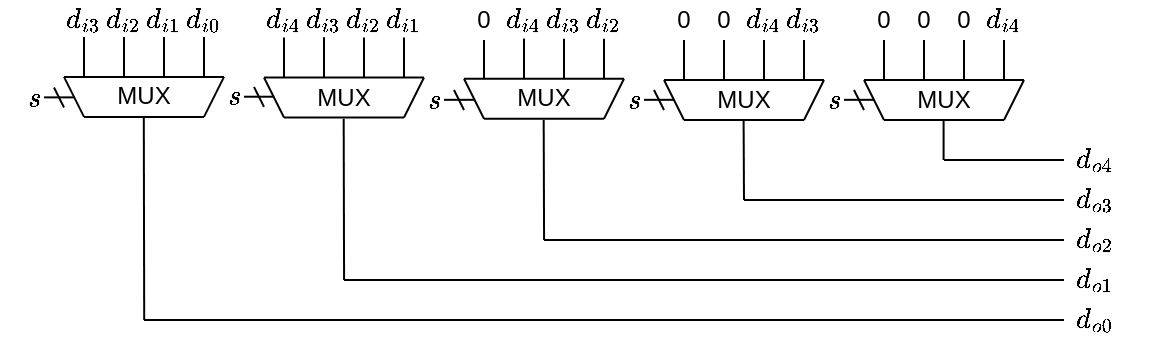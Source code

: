 <mxfile version="28.1.2">
  <diagram name="Page-1" id="dC1qMqiYUwuDBzkvFWnD">
    <mxGraphModel dx="693" dy="470" grid="1" gridSize="10" guides="1" tooltips="1" connect="1" arrows="1" fold="1" page="1" pageScale="1" pageWidth="850" pageHeight="1100" math="1" shadow="0">
      <root>
        <mxCell id="0" />
        <mxCell id="1" parent="0" />
        <mxCell id="_3eXtyB6_VE_7zWDLSlq-2" value="" style="endArrow=none;html=1;rounded=0;" edge="1" parent="1">
          <mxGeometry width="50" height="50" relative="1" as="geometry">
            <mxPoint x="130" y="348.45" as="sourcePoint" />
            <mxPoint x="120" y="328.45" as="targetPoint" />
          </mxGeometry>
        </mxCell>
        <mxCell id="_3eXtyB6_VE_7zWDLSlq-3" value="" style="endArrow=none;html=1;rounded=0;" edge="1" parent="1">
          <mxGeometry width="50" height="50" relative="1" as="geometry">
            <mxPoint x="200" y="328.45" as="sourcePoint" />
            <mxPoint x="120" y="328.45" as="targetPoint" />
          </mxGeometry>
        </mxCell>
        <mxCell id="_3eXtyB6_VE_7zWDLSlq-4" value="" style="endArrow=none;html=1;rounded=0;" edge="1" parent="1">
          <mxGeometry width="50" height="50" relative="1" as="geometry">
            <mxPoint x="190" y="348.45" as="sourcePoint" />
            <mxPoint x="200" y="328.45" as="targetPoint" />
          </mxGeometry>
        </mxCell>
        <mxCell id="_3eXtyB6_VE_7zWDLSlq-5" value="" style="endArrow=none;html=1;rounded=0;" edge="1" parent="1">
          <mxGeometry width="50" height="50" relative="1" as="geometry">
            <mxPoint x="190" y="348.45" as="sourcePoint" />
            <mxPoint x="130" y="348.45" as="targetPoint" />
          </mxGeometry>
        </mxCell>
        <mxCell id="_3eXtyB6_VE_7zWDLSlq-6" value="MUX" style="text;html=1;align=center;verticalAlign=middle;whiteSpace=wrap;rounded=0;" vertex="1" parent="1">
          <mxGeometry x="120" y="328.45" width="80" height="20" as="geometry" />
        </mxCell>
        <mxCell id="_3eXtyB6_VE_7zWDLSlq-8" value="" style="endArrow=none;html=1;rounded=0;" edge="1" parent="1">
          <mxGeometry width="50" height="50" relative="1" as="geometry">
            <mxPoint x="130" y="328.45" as="sourcePoint" />
            <mxPoint x="130" y="308.45" as="targetPoint" />
          </mxGeometry>
        </mxCell>
        <mxCell id="_3eXtyB6_VE_7zWDLSlq-9" value="" style="endArrow=none;html=1;rounded=0;" edge="1" parent="1">
          <mxGeometry width="50" height="50" relative="1" as="geometry">
            <mxPoint x="150" y="328.45" as="sourcePoint" />
            <mxPoint x="150" y="308.45" as="targetPoint" />
          </mxGeometry>
        </mxCell>
        <mxCell id="_3eXtyB6_VE_7zWDLSlq-10" value="" style="endArrow=none;html=1;rounded=0;" edge="1" parent="1">
          <mxGeometry width="50" height="50" relative="1" as="geometry">
            <mxPoint x="150" y="328.45" as="sourcePoint" />
            <mxPoint x="150" y="308.45" as="targetPoint" />
          </mxGeometry>
        </mxCell>
        <mxCell id="_3eXtyB6_VE_7zWDLSlq-11" value="" style="endArrow=none;html=1;rounded=0;" edge="1" parent="1">
          <mxGeometry width="50" height="50" relative="1" as="geometry">
            <mxPoint x="170" y="328.45" as="sourcePoint" />
            <mxPoint x="170" y="308.45" as="targetPoint" />
          </mxGeometry>
        </mxCell>
        <mxCell id="_3eXtyB6_VE_7zWDLSlq-12" value="" style="endArrow=none;html=1;rounded=0;" edge="1" parent="1">
          <mxGeometry width="50" height="50" relative="1" as="geometry">
            <mxPoint x="190" y="328.45" as="sourcePoint" />
            <mxPoint x="190" y="308.45" as="targetPoint" />
          </mxGeometry>
        </mxCell>
        <mxCell id="_3eXtyB6_VE_7zWDLSlq-13" value="" style="endArrow=none;html=1;rounded=0;" edge="1" parent="1">
          <mxGeometry width="50" height="50" relative="1" as="geometry">
            <mxPoint x="160.1" y="450" as="sourcePoint" />
            <mxPoint x="159.9" y="348" as="targetPoint" />
          </mxGeometry>
        </mxCell>
        <mxCell id="_3eXtyB6_VE_7zWDLSlq-14" value="" style="endArrow=none;html=1;rounded=0;" edge="1" parent="1">
          <mxGeometry width="50" height="50" relative="1" as="geometry">
            <mxPoint x="230" y="348.78" as="sourcePoint" />
            <mxPoint x="220" y="328.78" as="targetPoint" />
          </mxGeometry>
        </mxCell>
        <mxCell id="_3eXtyB6_VE_7zWDLSlq-15" value="" style="endArrow=none;html=1;rounded=0;" edge="1" parent="1">
          <mxGeometry width="50" height="50" relative="1" as="geometry">
            <mxPoint x="300" y="328.78" as="sourcePoint" />
            <mxPoint x="220" y="328.78" as="targetPoint" />
          </mxGeometry>
        </mxCell>
        <mxCell id="_3eXtyB6_VE_7zWDLSlq-16" value="" style="endArrow=none;html=1;rounded=0;" edge="1" parent="1">
          <mxGeometry width="50" height="50" relative="1" as="geometry">
            <mxPoint x="290" y="348.78" as="sourcePoint" />
            <mxPoint x="300" y="328.78" as="targetPoint" />
          </mxGeometry>
        </mxCell>
        <mxCell id="_3eXtyB6_VE_7zWDLSlq-17" value="" style="endArrow=none;html=1;rounded=0;" edge="1" parent="1">
          <mxGeometry width="50" height="50" relative="1" as="geometry">
            <mxPoint x="290" y="348.78" as="sourcePoint" />
            <mxPoint x="230" y="348.78" as="targetPoint" />
          </mxGeometry>
        </mxCell>
        <mxCell id="_3eXtyB6_VE_7zWDLSlq-18" value="MUX" style="text;html=1;align=center;verticalAlign=middle;whiteSpace=wrap;rounded=0;" vertex="1" parent="1">
          <mxGeometry x="220" y="328.78" width="80" height="20" as="geometry" />
        </mxCell>
        <mxCell id="_3eXtyB6_VE_7zWDLSlq-19" value="" style="endArrow=none;html=1;rounded=0;" edge="1" parent="1">
          <mxGeometry width="50" height="50" relative="1" as="geometry">
            <mxPoint x="230" y="328.78" as="sourcePoint" />
            <mxPoint x="230" y="308.78" as="targetPoint" />
          </mxGeometry>
        </mxCell>
        <mxCell id="_3eXtyB6_VE_7zWDLSlq-20" value="" style="endArrow=none;html=1;rounded=0;" edge="1" parent="1">
          <mxGeometry width="50" height="50" relative="1" as="geometry">
            <mxPoint x="250" y="328.78" as="sourcePoint" />
            <mxPoint x="250" y="308.78" as="targetPoint" />
          </mxGeometry>
        </mxCell>
        <mxCell id="_3eXtyB6_VE_7zWDLSlq-21" value="" style="endArrow=none;html=1;rounded=0;" edge="1" parent="1">
          <mxGeometry width="50" height="50" relative="1" as="geometry">
            <mxPoint x="250" y="328.78" as="sourcePoint" />
            <mxPoint x="250" y="308.78" as="targetPoint" />
          </mxGeometry>
        </mxCell>
        <mxCell id="_3eXtyB6_VE_7zWDLSlq-22" value="" style="endArrow=none;html=1;rounded=0;" edge="1" parent="1">
          <mxGeometry width="50" height="50" relative="1" as="geometry">
            <mxPoint x="270" y="328.78" as="sourcePoint" />
            <mxPoint x="270" y="308.78" as="targetPoint" />
          </mxGeometry>
        </mxCell>
        <mxCell id="_3eXtyB6_VE_7zWDLSlq-23" value="" style="endArrow=none;html=1;rounded=0;" edge="1" parent="1">
          <mxGeometry width="50" height="50" relative="1" as="geometry">
            <mxPoint x="290" y="328.78" as="sourcePoint" />
            <mxPoint x="290" y="308.78" as="targetPoint" />
          </mxGeometry>
        </mxCell>
        <mxCell id="_3eXtyB6_VE_7zWDLSlq-24" value="" style="endArrow=none;html=1;rounded=0;" edge="1" parent="1">
          <mxGeometry width="50" height="50" relative="1" as="geometry">
            <mxPoint x="260.04" y="430" as="sourcePoint" />
            <mxPoint x="259.84" y="349.39" as="targetPoint" />
          </mxGeometry>
        </mxCell>
        <mxCell id="_3eXtyB6_VE_7zWDLSlq-25" value="" style="endArrow=none;html=1;rounded=0;" edge="1" parent="1">
          <mxGeometry width="50" height="50" relative="1" as="geometry">
            <mxPoint x="330" y="349.39" as="sourcePoint" />
            <mxPoint x="320" y="329.39" as="targetPoint" />
          </mxGeometry>
        </mxCell>
        <mxCell id="_3eXtyB6_VE_7zWDLSlq-26" value="" style="endArrow=none;html=1;rounded=0;" edge="1" parent="1">
          <mxGeometry width="50" height="50" relative="1" as="geometry">
            <mxPoint x="400" y="329.39" as="sourcePoint" />
            <mxPoint x="320" y="329.39" as="targetPoint" />
          </mxGeometry>
        </mxCell>
        <mxCell id="_3eXtyB6_VE_7zWDLSlq-27" value="" style="endArrow=none;html=1;rounded=0;" edge="1" parent="1">
          <mxGeometry width="50" height="50" relative="1" as="geometry">
            <mxPoint x="390" y="349.39" as="sourcePoint" />
            <mxPoint x="400" y="329.39" as="targetPoint" />
          </mxGeometry>
        </mxCell>
        <mxCell id="_3eXtyB6_VE_7zWDLSlq-28" value="" style="endArrow=none;html=1;rounded=0;" edge="1" parent="1">
          <mxGeometry width="50" height="50" relative="1" as="geometry">
            <mxPoint x="390" y="349.39" as="sourcePoint" />
            <mxPoint x="330" y="349.39" as="targetPoint" />
          </mxGeometry>
        </mxCell>
        <mxCell id="_3eXtyB6_VE_7zWDLSlq-29" value="MUX" style="text;html=1;align=center;verticalAlign=middle;whiteSpace=wrap;rounded=0;" vertex="1" parent="1">
          <mxGeometry x="320" y="329.39" width="80" height="20" as="geometry" />
        </mxCell>
        <mxCell id="_3eXtyB6_VE_7zWDLSlq-30" value="" style="endArrow=none;html=1;rounded=0;" edge="1" parent="1" source="_3eXtyB6_VE_7zWDLSlq-103">
          <mxGeometry width="50" height="50" relative="1" as="geometry">
            <mxPoint x="330" y="329.39" as="sourcePoint" />
            <mxPoint x="330" y="309.39" as="targetPoint" />
          </mxGeometry>
        </mxCell>
        <mxCell id="_3eXtyB6_VE_7zWDLSlq-31" value="" style="endArrow=none;html=1;rounded=0;" edge="1" parent="1">
          <mxGeometry width="50" height="50" relative="1" as="geometry">
            <mxPoint x="350" y="329.39" as="sourcePoint" />
            <mxPoint x="350" y="309.39" as="targetPoint" />
          </mxGeometry>
        </mxCell>
        <mxCell id="_3eXtyB6_VE_7zWDLSlq-32" value="" style="endArrow=none;html=1;rounded=0;" edge="1" parent="1">
          <mxGeometry width="50" height="50" relative="1" as="geometry">
            <mxPoint x="350" y="329.39" as="sourcePoint" />
            <mxPoint x="350" y="309.39" as="targetPoint" />
          </mxGeometry>
        </mxCell>
        <mxCell id="_3eXtyB6_VE_7zWDLSlq-33" value="" style="endArrow=none;html=1;rounded=0;" edge="1" parent="1">
          <mxGeometry width="50" height="50" relative="1" as="geometry">
            <mxPoint x="370" y="329.39" as="sourcePoint" />
            <mxPoint x="370" y="309.39" as="targetPoint" />
          </mxGeometry>
        </mxCell>
        <mxCell id="_3eXtyB6_VE_7zWDLSlq-34" value="" style="endArrow=none;html=1;rounded=0;" edge="1" parent="1">
          <mxGeometry width="50" height="50" relative="1" as="geometry">
            <mxPoint x="390" y="329.39" as="sourcePoint" />
            <mxPoint x="390" y="309.39" as="targetPoint" />
          </mxGeometry>
        </mxCell>
        <mxCell id="_3eXtyB6_VE_7zWDLSlq-35" value="" style="endArrow=none;html=1;rounded=0;" edge="1" parent="1">
          <mxGeometry width="50" height="50" relative="1" as="geometry">
            <mxPoint x="360.04" y="410" as="sourcePoint" />
            <mxPoint x="359.84" y="350" as="targetPoint" />
          </mxGeometry>
        </mxCell>
        <mxCell id="_3eXtyB6_VE_7zWDLSlq-36" value="" style="endArrow=none;html=1;rounded=0;" edge="1" parent="1">
          <mxGeometry width="50" height="50" relative="1" as="geometry">
            <mxPoint x="430" y="350" as="sourcePoint" />
            <mxPoint x="420" y="330" as="targetPoint" />
          </mxGeometry>
        </mxCell>
        <mxCell id="_3eXtyB6_VE_7zWDLSlq-37" value="" style="endArrow=none;html=1;rounded=0;" edge="1" parent="1">
          <mxGeometry width="50" height="50" relative="1" as="geometry">
            <mxPoint x="500" y="330" as="sourcePoint" />
            <mxPoint x="420" y="330" as="targetPoint" />
          </mxGeometry>
        </mxCell>
        <mxCell id="_3eXtyB6_VE_7zWDLSlq-38" value="" style="endArrow=none;html=1;rounded=0;" edge="1" parent="1">
          <mxGeometry width="50" height="50" relative="1" as="geometry">
            <mxPoint x="490" y="350" as="sourcePoint" />
            <mxPoint x="500" y="330" as="targetPoint" />
          </mxGeometry>
        </mxCell>
        <mxCell id="_3eXtyB6_VE_7zWDLSlq-39" value="" style="endArrow=none;html=1;rounded=0;" edge="1" parent="1">
          <mxGeometry width="50" height="50" relative="1" as="geometry">
            <mxPoint x="490" y="350" as="sourcePoint" />
            <mxPoint x="430" y="350" as="targetPoint" />
          </mxGeometry>
        </mxCell>
        <mxCell id="_3eXtyB6_VE_7zWDLSlq-40" value="MUX" style="text;html=1;align=center;verticalAlign=middle;whiteSpace=wrap;rounded=0;" vertex="1" parent="1">
          <mxGeometry x="420" y="330" width="80" height="20" as="geometry" />
        </mxCell>
        <mxCell id="_3eXtyB6_VE_7zWDLSlq-41" value="" style="endArrow=none;html=1;rounded=0;" edge="1" parent="1">
          <mxGeometry width="50" height="50" relative="1" as="geometry">
            <mxPoint x="430" y="330" as="sourcePoint" />
            <mxPoint x="430" y="310" as="targetPoint" />
          </mxGeometry>
        </mxCell>
        <mxCell id="_3eXtyB6_VE_7zWDLSlq-42" value="" style="endArrow=none;html=1;rounded=0;" edge="1" parent="1">
          <mxGeometry width="50" height="50" relative="1" as="geometry">
            <mxPoint x="450" y="330" as="sourcePoint" />
            <mxPoint x="450" y="310" as="targetPoint" />
          </mxGeometry>
        </mxCell>
        <mxCell id="_3eXtyB6_VE_7zWDLSlq-43" value="" style="endArrow=none;html=1;rounded=0;" edge="1" parent="1">
          <mxGeometry width="50" height="50" relative="1" as="geometry">
            <mxPoint x="450" y="330" as="sourcePoint" />
            <mxPoint x="450" y="310" as="targetPoint" />
          </mxGeometry>
        </mxCell>
        <mxCell id="_3eXtyB6_VE_7zWDLSlq-44" value="" style="endArrow=none;html=1;rounded=0;" edge="1" parent="1">
          <mxGeometry width="50" height="50" relative="1" as="geometry">
            <mxPoint x="470" y="330" as="sourcePoint" />
            <mxPoint x="470" y="310" as="targetPoint" />
          </mxGeometry>
        </mxCell>
        <mxCell id="_3eXtyB6_VE_7zWDLSlq-45" value="" style="endArrow=none;html=1;rounded=0;" edge="1" parent="1">
          <mxGeometry width="50" height="50" relative="1" as="geometry">
            <mxPoint x="490" y="330" as="sourcePoint" />
            <mxPoint x="490" y="310" as="targetPoint" />
          </mxGeometry>
        </mxCell>
        <mxCell id="_3eXtyB6_VE_7zWDLSlq-46" value="" style="endArrow=none;html=1;rounded=0;" edge="1" parent="1">
          <mxGeometry width="50" height="50" relative="1" as="geometry">
            <mxPoint x="460" y="390" as="sourcePoint" />
            <mxPoint x="459.8" y="350" as="targetPoint" />
          </mxGeometry>
        </mxCell>
        <mxCell id="_3eXtyB6_VE_7zWDLSlq-47" value="" style="endArrow=none;html=1;rounded=0;" edge="1" parent="1">
          <mxGeometry width="50" height="50" relative="1" as="geometry">
            <mxPoint x="530" y="350" as="sourcePoint" />
            <mxPoint x="520" y="330" as="targetPoint" />
          </mxGeometry>
        </mxCell>
        <mxCell id="_3eXtyB6_VE_7zWDLSlq-48" value="" style="endArrow=none;html=1;rounded=0;" edge="1" parent="1">
          <mxGeometry width="50" height="50" relative="1" as="geometry">
            <mxPoint x="600" y="330" as="sourcePoint" />
            <mxPoint x="520" y="330" as="targetPoint" />
          </mxGeometry>
        </mxCell>
        <mxCell id="_3eXtyB6_VE_7zWDLSlq-49" value="" style="endArrow=none;html=1;rounded=0;" edge="1" parent="1">
          <mxGeometry width="50" height="50" relative="1" as="geometry">
            <mxPoint x="590" y="350" as="sourcePoint" />
            <mxPoint x="600" y="330" as="targetPoint" />
          </mxGeometry>
        </mxCell>
        <mxCell id="_3eXtyB6_VE_7zWDLSlq-50" value="" style="endArrow=none;html=1;rounded=0;" edge="1" parent="1">
          <mxGeometry width="50" height="50" relative="1" as="geometry">
            <mxPoint x="590" y="350" as="sourcePoint" />
            <mxPoint x="530" y="350" as="targetPoint" />
          </mxGeometry>
        </mxCell>
        <mxCell id="_3eXtyB6_VE_7zWDLSlq-51" value="MUX" style="text;html=1;align=center;verticalAlign=middle;whiteSpace=wrap;rounded=0;" vertex="1" parent="1">
          <mxGeometry x="520" y="330" width="80" height="20" as="geometry" />
        </mxCell>
        <mxCell id="_3eXtyB6_VE_7zWDLSlq-52" value="" style="endArrow=none;html=1;rounded=0;" edge="1" parent="1">
          <mxGeometry width="50" height="50" relative="1" as="geometry">
            <mxPoint x="530" y="330" as="sourcePoint" />
            <mxPoint x="530" y="310" as="targetPoint" />
          </mxGeometry>
        </mxCell>
        <mxCell id="_3eXtyB6_VE_7zWDLSlq-53" value="" style="endArrow=none;html=1;rounded=0;" edge="1" parent="1">
          <mxGeometry width="50" height="50" relative="1" as="geometry">
            <mxPoint x="550" y="330" as="sourcePoint" />
            <mxPoint x="550" y="310" as="targetPoint" />
          </mxGeometry>
        </mxCell>
        <mxCell id="_3eXtyB6_VE_7zWDLSlq-54" value="" style="endArrow=none;html=1;rounded=0;" edge="1" parent="1">
          <mxGeometry width="50" height="50" relative="1" as="geometry">
            <mxPoint x="550" y="330" as="sourcePoint" />
            <mxPoint x="550" y="310" as="targetPoint" />
          </mxGeometry>
        </mxCell>
        <mxCell id="_3eXtyB6_VE_7zWDLSlq-55" value="" style="endArrow=none;html=1;rounded=0;" edge="1" parent="1">
          <mxGeometry width="50" height="50" relative="1" as="geometry">
            <mxPoint x="570" y="330" as="sourcePoint" />
            <mxPoint x="570" y="310" as="targetPoint" />
          </mxGeometry>
        </mxCell>
        <mxCell id="_3eXtyB6_VE_7zWDLSlq-56" value="" style="endArrow=none;html=1;rounded=0;" edge="1" parent="1">
          <mxGeometry width="50" height="50" relative="1" as="geometry">
            <mxPoint x="590" y="330" as="sourcePoint" />
            <mxPoint x="590" y="310" as="targetPoint" />
          </mxGeometry>
        </mxCell>
        <mxCell id="_3eXtyB6_VE_7zWDLSlq-57" value="" style="endArrow=none;html=1;rounded=0;" edge="1" parent="1">
          <mxGeometry width="50" height="50" relative="1" as="geometry">
            <mxPoint x="559.8" y="370" as="sourcePoint" />
            <mxPoint x="559.8" y="350" as="targetPoint" />
          </mxGeometry>
        </mxCell>
        <mxCell id="_3eXtyB6_VE_7zWDLSlq-58" value="" style="endArrow=none;html=1;rounded=0;" edge="1" parent="1">
          <mxGeometry width="50" height="50" relative="1" as="geometry">
            <mxPoint x="560" y="370" as="sourcePoint" />
            <mxPoint x="620" y="370" as="targetPoint" />
          </mxGeometry>
        </mxCell>
        <mxCell id="_3eXtyB6_VE_7zWDLSlq-59" value="" style="endArrow=none;html=1;rounded=0;" edge="1" parent="1">
          <mxGeometry width="50" height="50" relative="1" as="geometry">
            <mxPoint x="460" y="390" as="sourcePoint" />
            <mxPoint x="620" y="390" as="targetPoint" />
          </mxGeometry>
        </mxCell>
        <mxCell id="_3eXtyB6_VE_7zWDLSlq-60" value="" style="endArrow=none;html=1;rounded=0;" edge="1" parent="1">
          <mxGeometry width="50" height="50" relative="1" as="geometry">
            <mxPoint x="360" y="410" as="sourcePoint" />
            <mxPoint x="620" y="410" as="targetPoint" />
          </mxGeometry>
        </mxCell>
        <mxCell id="_3eXtyB6_VE_7zWDLSlq-61" value="" style="endArrow=none;html=1;rounded=0;" edge="1" parent="1">
          <mxGeometry width="50" height="50" relative="1" as="geometry">
            <mxPoint x="260" y="430" as="sourcePoint" />
            <mxPoint x="620" y="430" as="targetPoint" />
          </mxGeometry>
        </mxCell>
        <mxCell id="_3eXtyB6_VE_7zWDLSlq-62" value="" style="endArrow=none;html=1;rounded=0;" edge="1" parent="1">
          <mxGeometry width="50" height="50" relative="1" as="geometry">
            <mxPoint x="160" y="450" as="sourcePoint" />
            <mxPoint x="620" y="450" as="targetPoint" />
          </mxGeometry>
        </mxCell>
        <mxCell id="_3eXtyB6_VE_7zWDLSlq-63" value="$$d_{o0}$$" style="text;html=1;align=center;verticalAlign=middle;whiteSpace=wrap;rounded=0;" vertex="1" parent="1">
          <mxGeometry x="620" y="440" width="30" height="20" as="geometry" />
        </mxCell>
        <mxCell id="_3eXtyB6_VE_7zWDLSlq-65" value="$$d_{o1}$$" style="text;html=1;align=center;verticalAlign=middle;whiteSpace=wrap;rounded=0;" vertex="1" parent="1">
          <mxGeometry x="620" y="420" width="30" height="20" as="geometry" />
        </mxCell>
        <mxCell id="_3eXtyB6_VE_7zWDLSlq-66" value="$$d_{o2}$$" style="text;html=1;align=center;verticalAlign=middle;whiteSpace=wrap;rounded=0;" vertex="1" parent="1">
          <mxGeometry x="620" y="400" width="30" height="20" as="geometry" />
        </mxCell>
        <mxCell id="_3eXtyB6_VE_7zWDLSlq-67" value="$$d_{o3}$$" style="text;html=1;align=center;verticalAlign=middle;whiteSpace=wrap;rounded=0;" vertex="1" parent="1">
          <mxGeometry x="620" y="380" width="30" height="20" as="geometry" />
        </mxCell>
        <mxCell id="_3eXtyB6_VE_7zWDLSlq-68" value="$$d_{o4}$$" style="text;html=1;align=center;verticalAlign=middle;whiteSpace=wrap;rounded=0;" vertex="1" parent="1">
          <mxGeometry x="620" y="360" width="30" height="20" as="geometry" />
        </mxCell>
        <mxCell id="_3eXtyB6_VE_7zWDLSlq-69" value="" style="endArrow=none;html=1;rounded=0;startSize=6;endSize=6;" edge="1" parent="1">
          <mxGeometry width="50" height="50" relative="1" as="geometry">
            <mxPoint x="110" y="338.69" as="sourcePoint" />
            <mxPoint x="125" y="338.69" as="targetPoint" />
          </mxGeometry>
        </mxCell>
        <mxCell id="_3eXtyB6_VE_7zWDLSlq-70" value="" style="endArrow=none;html=1;rounded=0;" edge="1" parent="1">
          <mxGeometry width="50" height="50" relative="1" as="geometry">
            <mxPoint x="120" y="343.78" as="sourcePoint" />
            <mxPoint x="115" y="333.78" as="targetPoint" />
          </mxGeometry>
        </mxCell>
        <mxCell id="_3eXtyB6_VE_7zWDLSlq-71" value="$$s$$" style="text;html=1;align=center;verticalAlign=middle;whiteSpace=wrap;rounded=0;" vertex="1" parent="1">
          <mxGeometry x="100" y="328.78" width="10" height="20" as="geometry" />
        </mxCell>
        <mxCell id="_3eXtyB6_VE_7zWDLSlq-72" value="" style="endArrow=none;html=1;rounded=0;startSize=6;endSize=6;" edge="1" parent="1">
          <mxGeometry width="50" height="50" relative="1" as="geometry">
            <mxPoint x="210" y="338.36" as="sourcePoint" />
            <mxPoint x="225" y="338.36" as="targetPoint" />
          </mxGeometry>
        </mxCell>
        <mxCell id="_3eXtyB6_VE_7zWDLSlq-73" value="" style="endArrow=none;html=1;rounded=0;" edge="1" parent="1">
          <mxGeometry width="50" height="50" relative="1" as="geometry">
            <mxPoint x="220" y="343.45" as="sourcePoint" />
            <mxPoint x="215" y="333.45" as="targetPoint" />
          </mxGeometry>
        </mxCell>
        <mxCell id="_3eXtyB6_VE_7zWDLSlq-74" value="$$s$$" style="text;html=1;align=center;verticalAlign=middle;whiteSpace=wrap;rounded=0;" vertex="1" parent="1">
          <mxGeometry x="200" y="328.45" width="10" height="20" as="geometry" />
        </mxCell>
        <mxCell id="_3eXtyB6_VE_7zWDLSlq-78" value="" style="endArrow=none;html=1;rounded=0;startSize=6;endSize=6;" edge="1" parent="1">
          <mxGeometry width="50" height="50" relative="1" as="geometry">
            <mxPoint x="310" y="339.91" as="sourcePoint" />
            <mxPoint x="325" y="339.91" as="targetPoint" />
          </mxGeometry>
        </mxCell>
        <mxCell id="_3eXtyB6_VE_7zWDLSlq-79" value="" style="endArrow=none;html=1;rounded=0;" edge="1" parent="1">
          <mxGeometry width="50" height="50" relative="1" as="geometry">
            <mxPoint x="320" y="345" as="sourcePoint" />
            <mxPoint x="315" y="335" as="targetPoint" />
          </mxGeometry>
        </mxCell>
        <mxCell id="_3eXtyB6_VE_7zWDLSlq-80" value="$$s$$" style="text;html=1;align=center;verticalAlign=middle;whiteSpace=wrap;rounded=0;" vertex="1" parent="1">
          <mxGeometry x="300" y="330" width="10" height="20" as="geometry" />
        </mxCell>
        <mxCell id="_3eXtyB6_VE_7zWDLSlq-84" value="" style="endArrow=none;html=1;rounded=0;startSize=6;endSize=6;" edge="1" parent="1">
          <mxGeometry width="50" height="50" relative="1" as="geometry">
            <mxPoint x="410" y="339.91" as="sourcePoint" />
            <mxPoint x="425" y="339.91" as="targetPoint" />
          </mxGeometry>
        </mxCell>
        <mxCell id="_3eXtyB6_VE_7zWDLSlq-85" value="" style="endArrow=none;html=1;rounded=0;" edge="1" parent="1">
          <mxGeometry width="50" height="50" relative="1" as="geometry">
            <mxPoint x="420" y="345" as="sourcePoint" />
            <mxPoint x="415" y="335" as="targetPoint" />
          </mxGeometry>
        </mxCell>
        <mxCell id="_3eXtyB6_VE_7zWDLSlq-86" value="$$s$$" style="text;html=1;align=center;verticalAlign=middle;whiteSpace=wrap;rounded=0;" vertex="1" parent="1">
          <mxGeometry x="400" y="330" width="10" height="20" as="geometry" />
        </mxCell>
        <mxCell id="_3eXtyB6_VE_7zWDLSlq-87" value="" style="endArrow=none;html=1;rounded=0;startSize=6;endSize=6;" edge="1" parent="1">
          <mxGeometry width="50" height="50" relative="1" as="geometry">
            <mxPoint x="510" y="339.91" as="sourcePoint" />
            <mxPoint x="525" y="339.91" as="targetPoint" />
          </mxGeometry>
        </mxCell>
        <mxCell id="_3eXtyB6_VE_7zWDLSlq-88" value="" style="endArrow=none;html=1;rounded=0;" edge="1" parent="1">
          <mxGeometry width="50" height="50" relative="1" as="geometry">
            <mxPoint x="520" y="345" as="sourcePoint" />
            <mxPoint x="515" y="335" as="targetPoint" />
          </mxGeometry>
        </mxCell>
        <mxCell id="_3eXtyB6_VE_7zWDLSlq-89" value="$$s$$" style="text;html=1;align=center;verticalAlign=middle;whiteSpace=wrap;rounded=0;" vertex="1" parent="1">
          <mxGeometry x="500" y="330" width="10" height="20" as="geometry" />
        </mxCell>
        <mxCell id="_3eXtyB6_VE_7zWDLSlq-90" value="$$d_{i4}$$" style="text;html=1;align=center;verticalAlign=middle;whiteSpace=wrap;rounded=0;" vertex="1" parent="1">
          <mxGeometry x="580" y="290" width="20" height="20" as="geometry" />
        </mxCell>
        <mxCell id="_3eXtyB6_VE_7zWDLSlq-91" value="0" style="text;html=1;align=center;verticalAlign=middle;whiteSpace=wrap;rounded=0;" vertex="1" parent="1">
          <mxGeometry x="560" y="290" width="20" height="20" as="geometry" />
        </mxCell>
        <mxCell id="_3eXtyB6_VE_7zWDLSlq-92" value="0" style="text;html=1;align=center;verticalAlign=middle;whiteSpace=wrap;rounded=0;" vertex="1" parent="1">
          <mxGeometry x="540" y="290" width="20" height="20" as="geometry" />
        </mxCell>
        <mxCell id="_3eXtyB6_VE_7zWDLSlq-93" value="0" style="text;html=1;align=center;verticalAlign=middle;whiteSpace=wrap;rounded=0;" vertex="1" parent="1">
          <mxGeometry x="520" y="290" width="20" height="20" as="geometry" />
        </mxCell>
        <mxCell id="_3eXtyB6_VE_7zWDLSlq-94" value="$$d_{i3}$$" style="text;html=1;align=center;verticalAlign=middle;whiteSpace=wrap;rounded=0;" vertex="1" parent="1">
          <mxGeometry x="480" y="290" width="20" height="20" as="geometry" />
        </mxCell>
        <mxCell id="_3eXtyB6_VE_7zWDLSlq-95" value="$$d_{i4}$$" style="text;html=1;align=center;verticalAlign=middle;whiteSpace=wrap;rounded=0;" vertex="1" parent="1">
          <mxGeometry x="460" y="290" width="20" height="20" as="geometry" />
        </mxCell>
        <mxCell id="_3eXtyB6_VE_7zWDLSlq-96" value="0" style="text;html=1;align=center;verticalAlign=middle;whiteSpace=wrap;rounded=0;" vertex="1" parent="1">
          <mxGeometry x="440" y="290" width="20" height="20" as="geometry" />
        </mxCell>
        <mxCell id="_3eXtyB6_VE_7zWDLSlq-97" value="0" style="text;html=1;align=center;verticalAlign=middle;whiteSpace=wrap;rounded=0;" vertex="1" parent="1">
          <mxGeometry x="420" y="290" width="20" height="20" as="geometry" />
        </mxCell>
        <mxCell id="_3eXtyB6_VE_7zWDLSlq-100" value="$$d_{i2}$$" style="text;html=1;align=center;verticalAlign=middle;whiteSpace=wrap;rounded=0;" vertex="1" parent="1">
          <mxGeometry x="380" y="290" width="20" height="20" as="geometry" />
        </mxCell>
        <mxCell id="_3eXtyB6_VE_7zWDLSlq-101" value="$$d_{i3}$$" style="text;html=1;align=center;verticalAlign=middle;whiteSpace=wrap;rounded=0;" vertex="1" parent="1">
          <mxGeometry x="360" y="290" width="20" height="20" as="geometry" />
        </mxCell>
        <mxCell id="_3eXtyB6_VE_7zWDLSlq-102" value="$$d_{i4}$$" style="text;html=1;align=center;verticalAlign=middle;whiteSpace=wrap;rounded=0;" vertex="1" parent="1">
          <mxGeometry x="340" y="290" width="20" height="20" as="geometry" />
        </mxCell>
        <mxCell id="_3eXtyB6_VE_7zWDLSlq-104" value="" style="endArrow=none;html=1;rounded=0;" edge="1" parent="1" target="_3eXtyB6_VE_7zWDLSlq-103">
          <mxGeometry width="50" height="50" relative="1" as="geometry">
            <mxPoint x="330" y="329.39" as="sourcePoint" />
            <mxPoint x="330" y="309.39" as="targetPoint" />
          </mxGeometry>
        </mxCell>
        <mxCell id="_3eXtyB6_VE_7zWDLSlq-103" value="0" style="text;html=1;align=center;verticalAlign=middle;whiteSpace=wrap;rounded=0;" vertex="1" parent="1">
          <mxGeometry x="320" y="290" width="20" height="20" as="geometry" />
        </mxCell>
        <mxCell id="_3eXtyB6_VE_7zWDLSlq-105" value="$$d_{i1}$$" style="text;html=1;align=center;verticalAlign=middle;whiteSpace=wrap;rounded=0;" vertex="1" parent="1">
          <mxGeometry x="280" y="290" width="20" height="20" as="geometry" />
        </mxCell>
        <mxCell id="_3eXtyB6_VE_7zWDLSlq-106" value="$$d_{i2}$$" style="text;html=1;align=center;verticalAlign=middle;whiteSpace=wrap;rounded=0;" vertex="1" parent="1">
          <mxGeometry x="260" y="290" width="20" height="20" as="geometry" />
        </mxCell>
        <mxCell id="_3eXtyB6_VE_7zWDLSlq-107" value="$$d_{i3}$$" style="text;html=1;align=center;verticalAlign=middle;whiteSpace=wrap;rounded=0;" vertex="1" parent="1">
          <mxGeometry x="240" y="290" width="20" height="20" as="geometry" />
        </mxCell>
        <mxCell id="_3eXtyB6_VE_7zWDLSlq-108" value="$$d_{i4}$$" style="text;html=1;align=center;verticalAlign=middle;whiteSpace=wrap;rounded=0;" vertex="1" parent="1">
          <mxGeometry x="220" y="290" width="20" height="20" as="geometry" />
        </mxCell>
        <mxCell id="_3eXtyB6_VE_7zWDLSlq-109" value="$$d_{i0}$$" style="text;html=1;align=center;verticalAlign=middle;whiteSpace=wrap;rounded=0;" vertex="1" parent="1">
          <mxGeometry x="180" y="290" width="20" height="20" as="geometry" />
        </mxCell>
        <mxCell id="_3eXtyB6_VE_7zWDLSlq-110" value="$$d_{i1}$$" style="text;html=1;align=center;verticalAlign=middle;whiteSpace=wrap;rounded=0;" vertex="1" parent="1">
          <mxGeometry x="160" y="290" width="20" height="20" as="geometry" />
        </mxCell>
        <mxCell id="_3eXtyB6_VE_7zWDLSlq-111" value="$$d_{i2}$$" style="text;html=1;align=center;verticalAlign=middle;whiteSpace=wrap;rounded=0;" vertex="1" parent="1">
          <mxGeometry x="140" y="290" width="20" height="20" as="geometry" />
        </mxCell>
        <mxCell id="_3eXtyB6_VE_7zWDLSlq-112" value="$$d_{i3}$$" style="text;html=1;align=center;verticalAlign=middle;whiteSpace=wrap;rounded=0;" vertex="1" parent="1">
          <mxGeometry x="120" y="290" width="20" height="20" as="geometry" />
        </mxCell>
      </root>
    </mxGraphModel>
  </diagram>
</mxfile>
